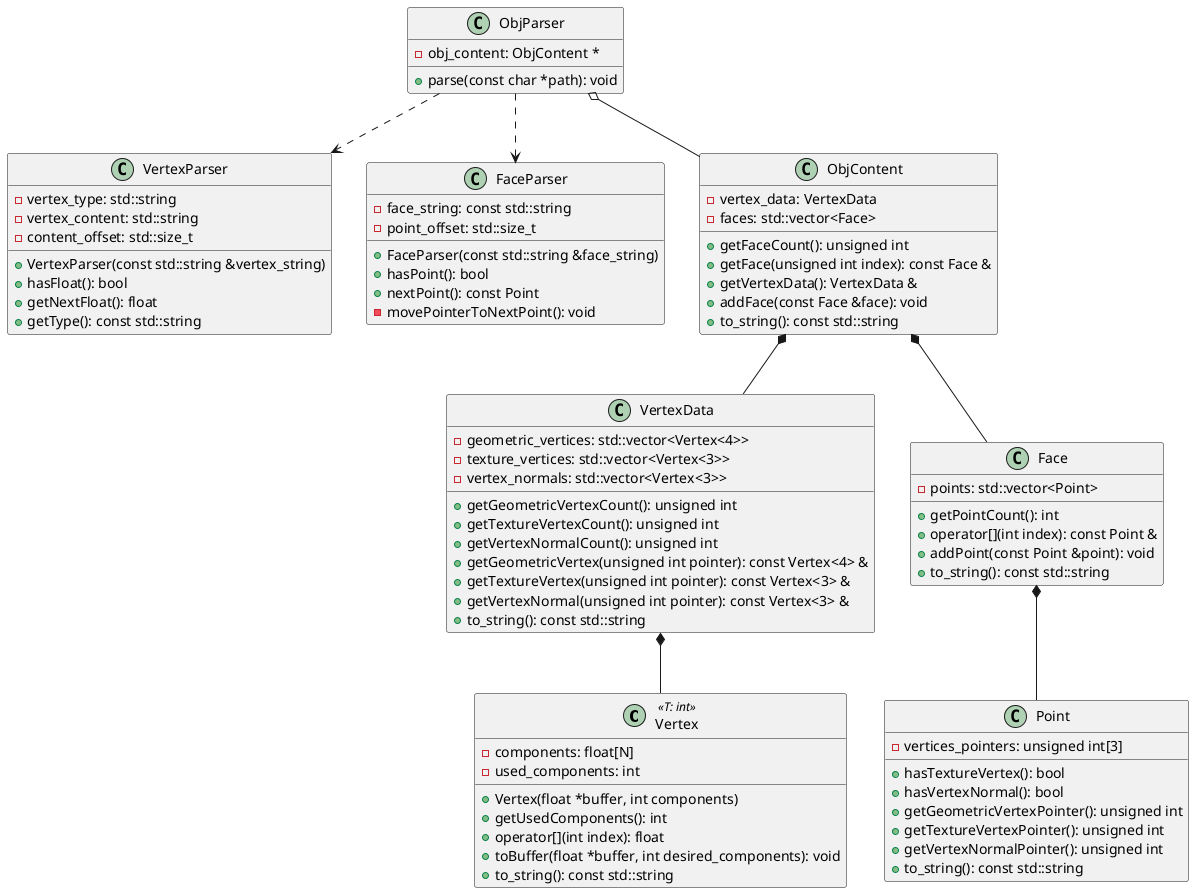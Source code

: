 @startuml

class Vertex << T: int >> {
    - components: float[N]
    - used_components: int
    + Vertex(float *buffer, int components)
    + getUsedComponents(): int
    + operator[](int index): float
    + toBuffer(float *buffer, int desired_components): void
    + to_string(): const std::string
}

class VertexParser {
    - vertex_type: std::string
    - vertex_content: std::string
    - content_offset: std::size_t
    + VertexParser(const std::string &vertex_string)
    + hasFloat(): bool
    + getNextFloat(): float
    + getType(): const std::string
}

class ObjParser {
    - obj_content: ObjContent *
    + parse(const char *path): void
}

class FaceParser {
	- face_string: const std::string
	- point_offset: std::size_t
	+ FaceParser(const std::string &face_string)
	+ hasPoint(): bool
    + nextPoint(): const Point
    - movePointerToNextPoint(): void
}

class VertexData {
    - geometric_vertices: std::vector<Vertex<4>>
    - texture_vertices: std::vector<Vertex<3>>
    - vertex_normals: std::vector<Vertex<3>>
    + getGeometricVertexCount(): unsigned int
    + getTextureVertexCount(): unsigned int
    + getVertexNormalCount(): unsigned int
    + getGeometricVertex(unsigned int pointer): const Vertex<4> &
    + getTextureVertex(unsigned int pointer): const Vertex<3> &
    + getVertexNormal(unsigned int pointer): const Vertex<3> &
    + to_string(): const std::string
}

class ObjContent {
    - vertex_data: VertexData
    - faces: std::vector<Face>
    + getFaceCount(): unsigned int
    + getFace(unsigned int index): const Face &
    + getVertexData(): VertexData &
    + addFace(const Face &face): void
    + to_string(): const std::string
}

class Face {
    - points: std::vector<Point>
    + getPointCount(): int
    + operator[](int index): const Point &
    + addPoint(const Point &point): void
    + to_string(): const std::string
}

class Point {
    - vertices_pointers: unsigned int[3]
    + hasTextureVertex(): bool
    + hasVertexNormal(): bool
    + getGeometricVertexPointer(): unsigned int
    + getTextureVertexPointer(): unsigned int
    + getVertexNormalPointer(): unsigned int
    + to_string(): const std::string
}

ObjContent *-- VertexData
VertexData *-- Vertex
ObjContent *-- Face
Face *-- Point
ObjParser o-- ObjContent 
ObjParser ..> VertexParser
ObjParser ..> FaceParser

@enduml